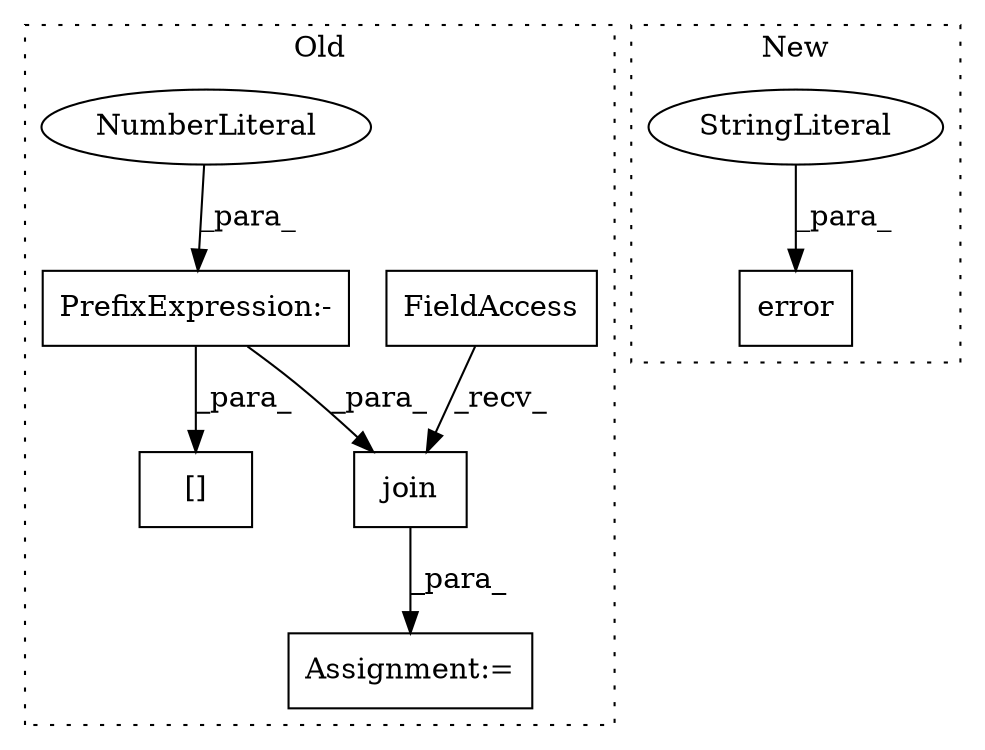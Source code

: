 digraph G {
subgraph cluster0 {
1 [label="join" a="32" s="2621,2696" l="5,1" shape="box"];
4 [label="FieldAccess" a="22" s="2614" l="6" shape="box"];
5 [label="Assignment:=" a="7" s="2613" l="1" shape="box"];
6 [label="PrefixExpression:-" a="38" s="2692" l="1" shape="box"];
7 [label="[]" a="2" s="2681,2694" l="11,1" shape="box"];
8 [label="NumberLiteral" a="34" s="2693" l="1" shape="ellipse"];
label = "Old";
style="dotted";
}
subgraph cluster1 {
2 [label="error" a="32" s="2902,2991" l="6,1" shape="box"];
3 [label="StringLiteral" a="45" s="2908" l="60" shape="ellipse"];
label = "New";
style="dotted";
}
1 -> 5 [label="_para_"];
3 -> 2 [label="_para_"];
4 -> 1 [label="_recv_"];
6 -> 1 [label="_para_"];
6 -> 7 [label="_para_"];
8 -> 6 [label="_para_"];
}